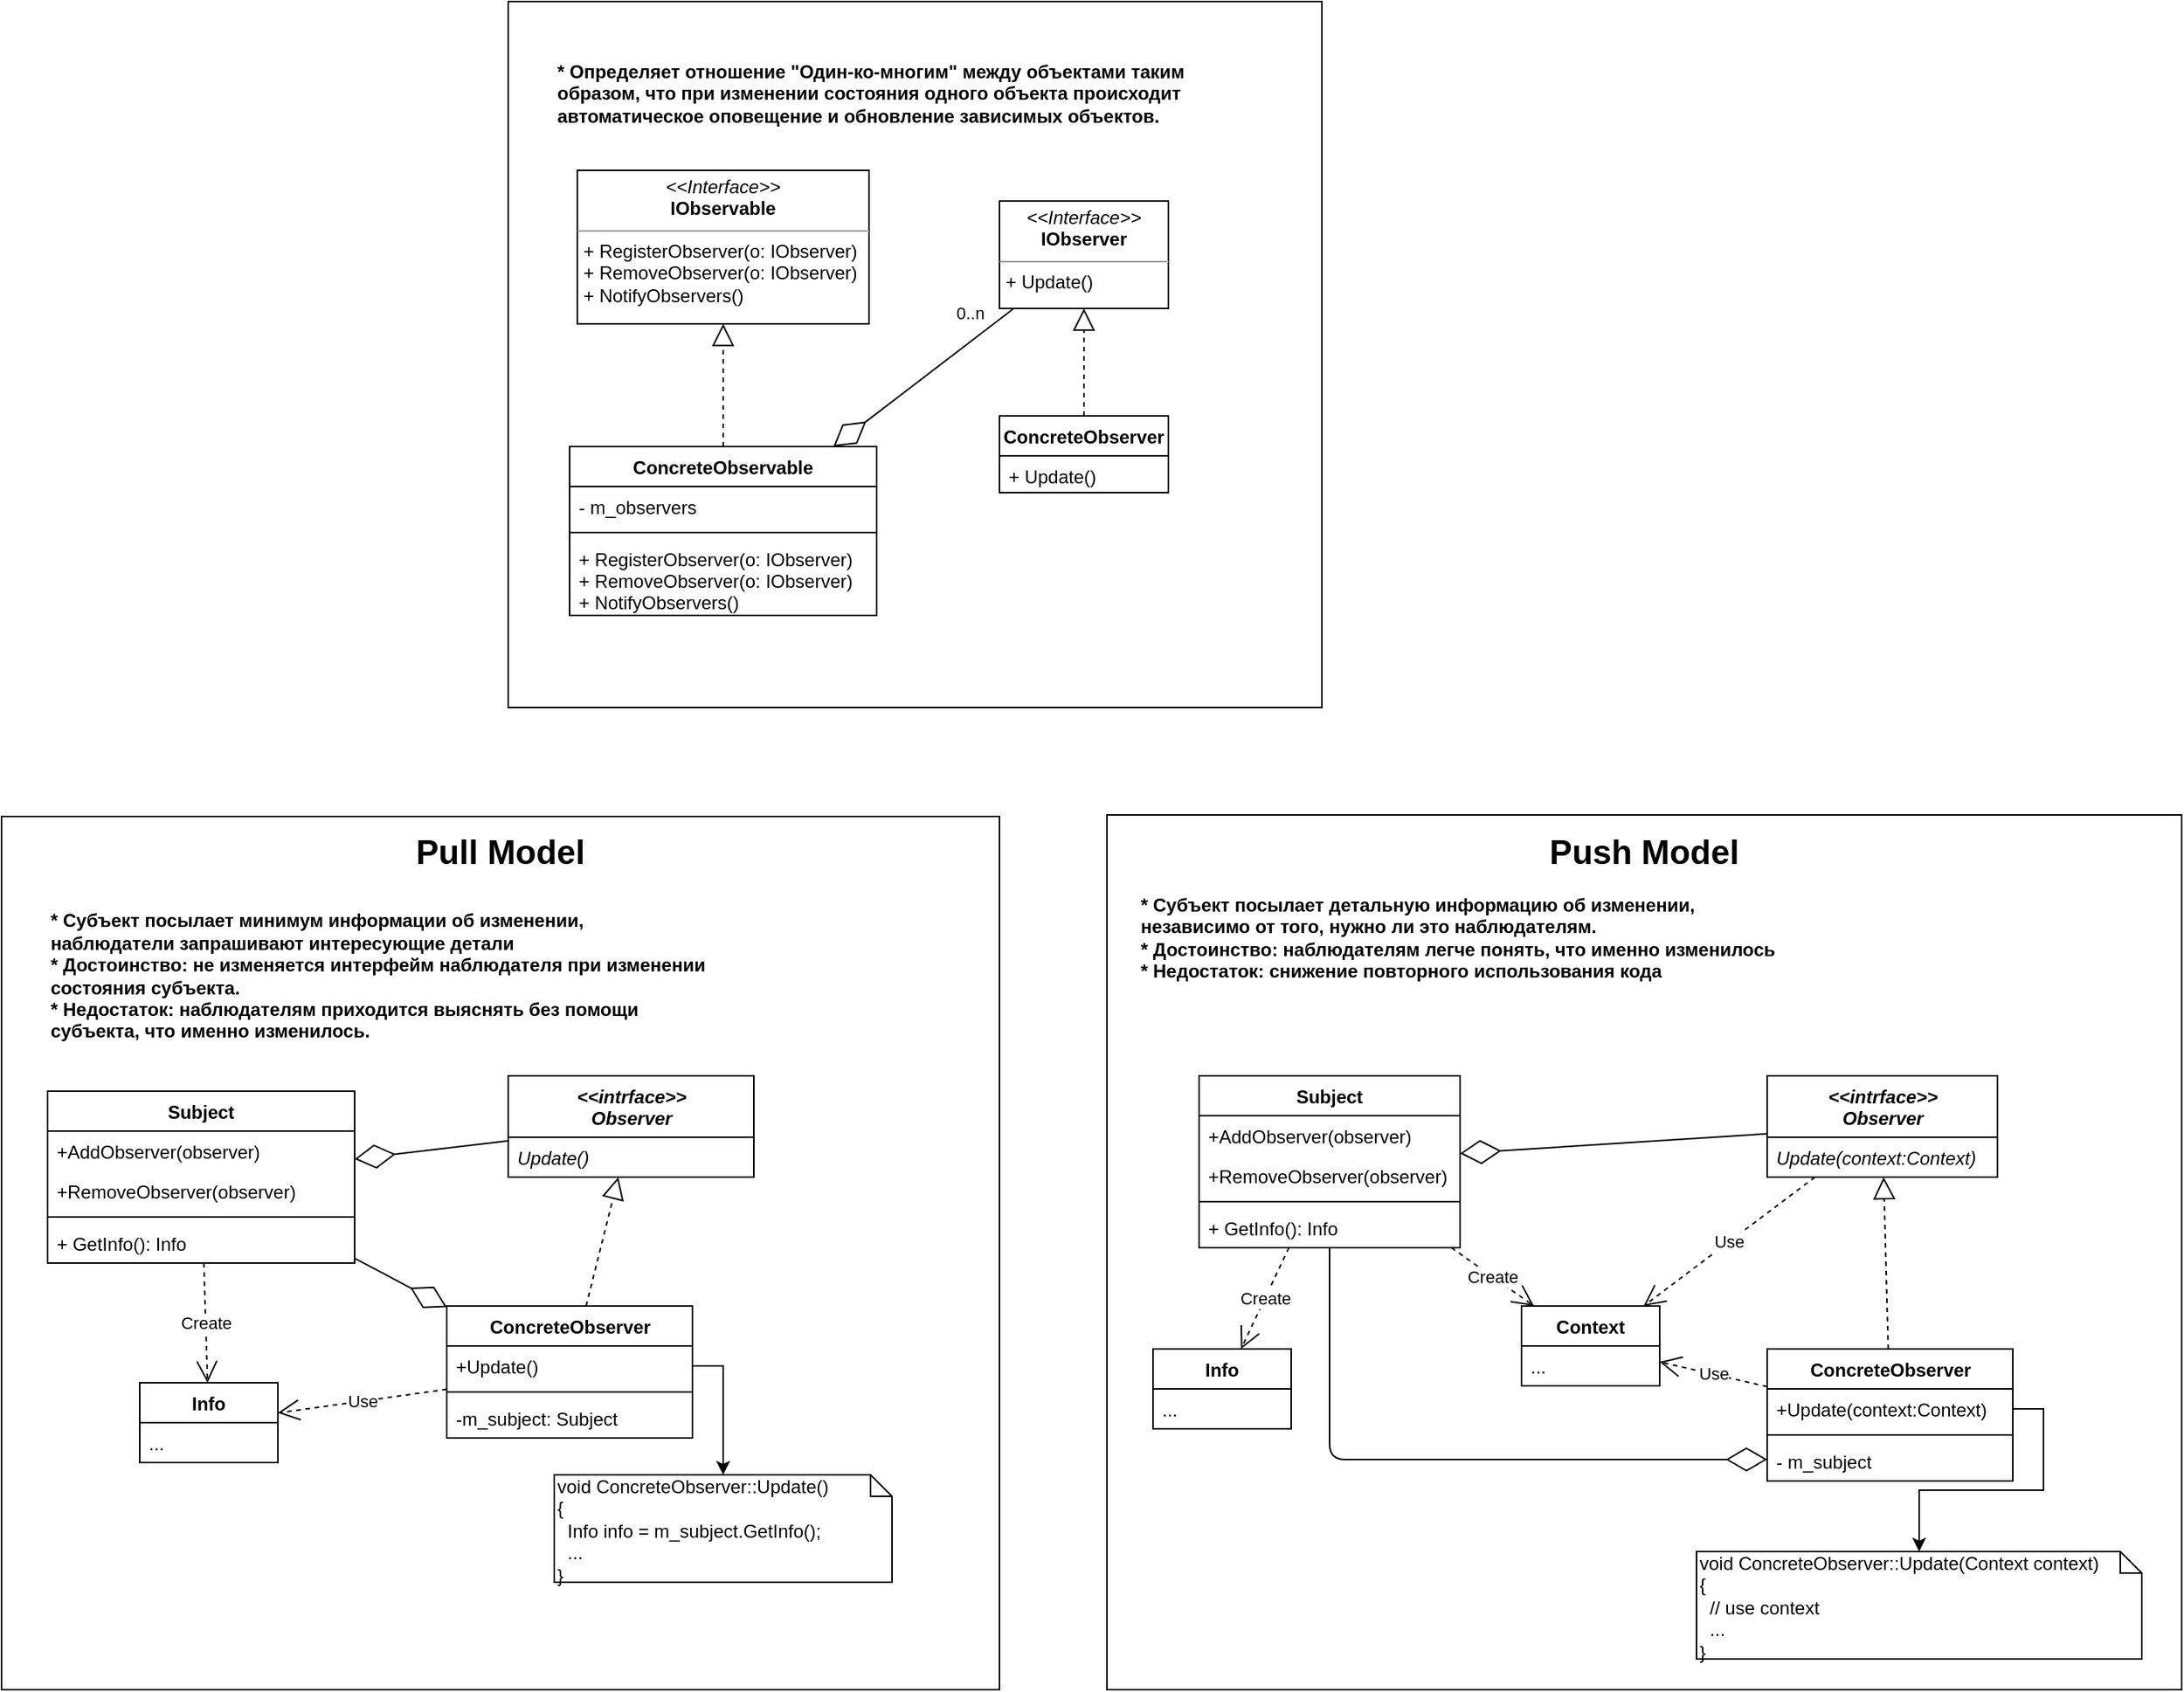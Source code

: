 <mxfile version="20.2.8" type="device"><diagram id="oXizpmqxIiQNZ7Cq87bL" name="Страница 1"><mxGraphModel dx="3083" dy="1831" grid="1" gridSize="10" guides="1" tooltips="1" connect="1" arrows="1" fold="1" page="1" pageScale="1" pageWidth="827" pageHeight="1169" math="0" shadow="0"><root><mxCell id="0"/><mxCell id="1" parent="0"/><mxCell id="Jkm9CAEN05J4kUP2-I---7" value="" style="rounded=0;whiteSpace=wrap;html=1;" vertex="1" parent="1"><mxGeometry x="-770" y="130" width="530" height="460" as="geometry"/></mxCell><mxCell id="Jkm9CAEN05J4kUP2-I---6" value="&lt;b&gt;* Определяет отношение &quot;Один-ко-многим&quot; между объектами таким образом, что при изменении состояния одного объекта происходит автоматическое оповещение и обновление зависимых объектов.&lt;/b&gt;" style="text;html=1;strokeColor=none;fillColor=none;align=left;verticalAlign=middle;whiteSpace=wrap;rounded=0;" vertex="1" parent="1"><mxGeometry x="-740" y="160" width="430" height="60" as="geometry"/></mxCell><mxCell id="Jkm9CAEN05J4kUP2-I---9" value="ConcreteObservable" style="swimlane;fontStyle=1;align=center;verticalAlign=top;childLayout=stackLayout;horizontal=1;startSize=26;horizontalStack=0;resizeParent=1;resizeParentMax=0;resizeLast=0;collapsible=1;marginBottom=0;" vertex="1" parent="1"><mxGeometry x="-730" y="420" width="200" height="110" as="geometry"/></mxCell><mxCell id="Jkm9CAEN05J4kUP2-I---10" value="- m_observers" style="text;strokeColor=none;fillColor=none;align=left;verticalAlign=top;spacingLeft=4;spacingRight=4;overflow=hidden;rotatable=0;points=[[0,0.5],[1,0.5]];portConstraint=eastwest;" vertex="1" parent="Jkm9CAEN05J4kUP2-I---9"><mxGeometry y="26" width="200" height="26" as="geometry"/></mxCell><mxCell id="Jkm9CAEN05J4kUP2-I---11" value="" style="line;strokeWidth=1;fillColor=none;align=left;verticalAlign=middle;spacingTop=-1;spacingLeft=3;spacingRight=3;rotatable=0;labelPosition=right;points=[];portConstraint=eastwest;strokeColor=inherit;" vertex="1" parent="Jkm9CAEN05J4kUP2-I---9"><mxGeometry y="52" width="200" height="8" as="geometry"/></mxCell><mxCell id="Jkm9CAEN05J4kUP2-I---12" value="+ RegisterObserver(o: IObserver)&#10;+ RemoveObserver(o: IObserver)&#10;+ NotifyObservers()" style="text;strokeColor=none;fillColor=none;align=left;verticalAlign=top;spacingLeft=4;spacingRight=4;overflow=hidden;rotatable=0;points=[[0,0.5],[1,0.5]];portConstraint=eastwest;" vertex="1" parent="Jkm9CAEN05J4kUP2-I---9"><mxGeometry y="60" width="200" height="50" as="geometry"/></mxCell><mxCell id="Jkm9CAEN05J4kUP2-I---13" value="&lt;p style=&quot;margin:0px;margin-top:4px;text-align:center;&quot;&gt;&lt;i&gt;&amp;lt;&amp;lt;Interface&amp;gt;&amp;gt;&lt;/i&gt;&lt;br&gt;&lt;b&gt;IObservable&lt;/b&gt;&lt;/p&gt;&lt;hr size=&quot;1&quot;&gt;&lt;p style=&quot;margin:0px;margin-left:4px;&quot;&gt;+ RegisterObserver(o: IObserver)&lt;br style=&quot;padding: 0px; margin: 0px;&quot;&gt;+ RemoveObserver(o: IObserver)&lt;br style=&quot;padding: 0px; margin: 0px;&quot;&gt;+ NotifyObservers()&lt;br&gt;&lt;/p&gt;" style="verticalAlign=top;align=left;overflow=fill;fontSize=12;fontFamily=Helvetica;html=1;" vertex="1" parent="1"><mxGeometry x="-725" y="240" width="190" height="100" as="geometry"/></mxCell><mxCell id="Jkm9CAEN05J4kUP2-I---14" value="" style="endArrow=block;dashed=1;endFill=0;endSize=12;html=1;rounded=0;" edge="1" parent="1" source="Jkm9CAEN05J4kUP2-I---9" target="Jkm9CAEN05J4kUP2-I---13"><mxGeometry width="160" relative="1" as="geometry"><mxPoint x="-690" y="350" as="sourcePoint"/><mxPoint x="-530" y="350" as="targetPoint"/></mxGeometry></mxCell><mxCell id="Jkm9CAEN05J4kUP2-I---15" value="&lt;p style=&quot;margin:0px;margin-top:4px;text-align:center;&quot;&gt;&lt;i&gt;&amp;lt;&amp;lt;Interface&amp;gt;&amp;gt;&lt;/i&gt;&lt;br&gt;&lt;b&gt;IObserver&lt;/b&gt;&lt;/p&gt;&lt;hr size=&quot;1&quot;&gt;&lt;p style=&quot;margin:0px;margin-left:4px;&quot;&gt;+ Update()&lt;br&gt;&lt;/p&gt;" style="verticalAlign=top;align=left;overflow=fill;fontSize=12;fontFamily=Helvetica;html=1;" vertex="1" parent="1"><mxGeometry x="-450" y="260" width="110" height="70" as="geometry"/></mxCell><mxCell id="Jkm9CAEN05J4kUP2-I---16" value="" style="endArrow=diamondThin;endFill=0;endSize=24;html=1;rounded=0;" edge="1" parent="1" source="Jkm9CAEN05J4kUP2-I---15" target="Jkm9CAEN05J4kUP2-I---9"><mxGeometry width="160" relative="1" as="geometry"><mxPoint x="-490" y="310" as="sourcePoint"/><mxPoint x="-330" y="310" as="targetPoint"/></mxGeometry></mxCell><mxCell id="Jkm9CAEN05J4kUP2-I---20" value="0..n" style="edgeLabel;resizable=0;html=1;align=left;verticalAlign=top;" connectable="0" vertex="1" parent="1"><mxGeometry x="-480" y="320" as="geometry"/></mxCell><mxCell id="Jkm9CAEN05J4kUP2-I---21" value="ConcreteObserver" style="swimlane;fontStyle=1;align=center;verticalAlign=top;childLayout=stackLayout;horizontal=1;startSize=26;horizontalStack=0;resizeParent=1;resizeParentMax=0;resizeLast=0;collapsible=1;marginBottom=0;" vertex="1" parent="1"><mxGeometry x="-450" y="400" width="110" height="50" as="geometry"/></mxCell><mxCell id="Jkm9CAEN05J4kUP2-I---24" value="+ Update()" style="text;strokeColor=none;fillColor=none;align=left;verticalAlign=top;spacingLeft=4;spacingRight=4;overflow=hidden;rotatable=0;points=[[0,0.5],[1,0.5]];portConstraint=eastwest;" vertex="1" parent="Jkm9CAEN05J4kUP2-I---21"><mxGeometry y="26" width="110" height="24" as="geometry"/></mxCell><mxCell id="Jkm9CAEN05J4kUP2-I---25" value="" style="endArrow=block;dashed=1;endFill=0;endSize=12;html=1;rounded=0;" edge="1" parent="1" source="Jkm9CAEN05J4kUP2-I---21" target="Jkm9CAEN05J4kUP2-I---15"><mxGeometry width="160" relative="1" as="geometry"><mxPoint x="-620" y="430" as="sourcePoint"/><mxPoint x="-620" y="350" as="targetPoint"/></mxGeometry></mxCell><mxCell id="Jkm9CAEN05J4kUP2-I---26" value="" style="rounded=0;whiteSpace=wrap;html=1;" vertex="1" parent="1"><mxGeometry x="-1100" y="661" width="650" height="569" as="geometry"/></mxCell><mxCell id="Jkm9CAEN05J4kUP2-I---27" value="&lt;b&gt;&lt;font style=&quot;font-size: 22px;&quot;&gt;Pull Model&lt;/font&gt;&lt;/b&gt;" style="text;html=1;strokeColor=none;fillColor=none;align=center;verticalAlign=middle;whiteSpace=wrap;rounded=0;" vertex="1" parent="1"><mxGeometry x="-1100" y="660" width="650" height="50" as="geometry"/></mxCell><mxCell id="Jkm9CAEN05J4kUP2-I---28" value="" style="rounded=0;whiteSpace=wrap;html=1;" vertex="1" parent="1"><mxGeometry x="-380" y="660" width="700" height="570" as="geometry"/></mxCell><mxCell id="Jkm9CAEN05J4kUP2-I---29" value="&lt;b&gt;&lt;font style=&quot;font-size: 22px;&quot;&gt;Push Model&lt;/font&gt;&lt;/b&gt;" style="text;html=1;strokeColor=none;fillColor=none;align=center;verticalAlign=middle;whiteSpace=wrap;rounded=0;" vertex="1" parent="1"><mxGeometry x="-380" y="660" width="700" height="50" as="geometry"/></mxCell><mxCell id="Jkm9CAEN05J4kUP2-I---30" value="&lt;b&gt;* Субъект посылает минимум информации об изменении, наблюдатели запрашивают интересующие детали&lt;br&gt;* Достоинство: не изменяется интерфейм наблюдателя при изменении состояния субъекта.&lt;br&gt;* Недостаток: наблюдателям приходится выяснять без помощи субъекта, что именно изменилось.&lt;br&gt;&lt;/b&gt;" style="text;html=1;strokeColor=none;fillColor=none;align=left;verticalAlign=middle;whiteSpace=wrap;rounded=0;" vertex="1" parent="1"><mxGeometry x="-1070" y="710" width="430" height="110" as="geometry"/></mxCell><mxCell id="Jkm9CAEN05J4kUP2-I---31" value="&lt;span&gt;&amp;lt;&amp;lt;intrface&amp;gt;&amp;gt;&lt;br&gt;Observer&lt;/span&gt;" style="swimlane;fontStyle=3;align=center;verticalAlign=top;childLayout=stackLayout;horizontal=1;startSize=40;horizontalStack=0;resizeParent=1;resizeParentMax=0;resizeLast=0;collapsible=1;marginBottom=0;html=1;" vertex="1" parent="1"><mxGeometry x="-770" y="830" width="160" height="66" as="geometry"/></mxCell><mxCell id="Jkm9CAEN05J4kUP2-I---32" value="Update()" style="text;strokeColor=none;fillColor=none;align=left;verticalAlign=top;spacingLeft=4;spacingRight=4;overflow=hidden;rotatable=0;points=[[0,0.5],[1,0.5]];portConstraint=eastwest;fontStyle=2" vertex="1" parent="Jkm9CAEN05J4kUP2-I---31"><mxGeometry y="40" width="160" height="26" as="geometry"/></mxCell><mxCell id="Jkm9CAEN05J4kUP2-I---33" value="" style="endArrow=diamondThin;endFill=0;endSize=24;html=1;" edge="1" parent="1" source="Jkm9CAEN05J4kUP2-I---31" target="Jkm9CAEN05J4kUP2-I---44"><mxGeometry width="160" relative="1" as="geometry"><mxPoint x="-1010" y="970" as="sourcePoint"/><mxPoint x="-850" y="970" as="targetPoint"/></mxGeometry></mxCell><mxCell id="Jkm9CAEN05J4kUP2-I---34" value="" style="endArrow=diamondThin;endFill=0;endSize=24;html=1;" edge="1" parent="1" source="Jkm9CAEN05J4kUP2-I---44" target="Jkm9CAEN05J4kUP2-I---40"><mxGeometry width="160" relative="1" as="geometry"><mxPoint x="-1020" y="1080" as="sourcePoint"/><mxPoint x="-860" y="1080" as="targetPoint"/></mxGeometry></mxCell><mxCell id="Jkm9CAEN05J4kUP2-I---35" value="" style="endArrow=block;dashed=1;endFill=0;endSize=12;html=1;" edge="1" parent="1" source="Jkm9CAEN05J4kUP2-I---40" target="Jkm9CAEN05J4kUP2-I---31"><mxGeometry width="160" relative="1" as="geometry"><mxPoint x="-670" y="950" as="sourcePoint"/><mxPoint x="-510" y="950" as="targetPoint"/></mxGeometry></mxCell><mxCell id="Jkm9CAEN05J4kUP2-I---36" value="void ConcreteObserver::Update()&lt;br&gt;{&lt;br&gt;&amp;nbsp; Info info = m_subject.GetInfo();&lt;br&gt;&amp;nbsp; ...&lt;br&gt;}" style="shape=note;whiteSpace=wrap;html=1;size=14;verticalAlign=top;align=left;spacingTop=-6;" vertex="1" parent="1"><mxGeometry x="-740" y="1090" width="220" height="70" as="geometry"/></mxCell><mxCell id="Jkm9CAEN05J4kUP2-I---37" style="edgeStyle=orthogonalEdgeStyle;rounded=0;orthogonalLoop=1;jettySize=auto;html=1;" edge="1" parent="1" source="Jkm9CAEN05J4kUP2-I---41" target="Jkm9CAEN05J4kUP2-I---36"><mxGeometry relative="1" as="geometry"/></mxCell><mxCell id="Jkm9CAEN05J4kUP2-I---38" value="Info" style="swimlane;fontStyle=1;align=center;verticalAlign=top;childLayout=stackLayout;horizontal=1;startSize=26;horizontalStack=0;resizeParent=1;resizeParentMax=0;resizeLast=0;collapsible=1;marginBottom=0;" vertex="1" parent="1"><mxGeometry x="-1010" y="1030" width="90" height="52" as="geometry"/></mxCell><mxCell id="Jkm9CAEN05J4kUP2-I---39" value="..." style="text;strokeColor=none;fillColor=none;align=left;verticalAlign=top;spacingLeft=4;spacingRight=4;overflow=hidden;rotatable=0;points=[[0,0.5],[1,0.5]];portConstraint=eastwest;html=1;" vertex="1" parent="Jkm9CAEN05J4kUP2-I---38"><mxGeometry y="26" width="90" height="26" as="geometry"/></mxCell><mxCell id="Jkm9CAEN05J4kUP2-I---40" value="ConcreteObserver" style="swimlane;fontStyle=1;align=center;verticalAlign=top;childLayout=stackLayout;horizontal=1;startSize=26;horizontalStack=0;resizeParent=1;resizeParentMax=0;resizeLast=0;collapsible=1;marginBottom=0;html=1;" vertex="1" parent="1"><mxGeometry x="-810" y="980" width="160" height="86" as="geometry"/></mxCell><mxCell id="Jkm9CAEN05J4kUP2-I---41" value="+Update()" style="text;strokeColor=none;fillColor=none;align=left;verticalAlign=top;spacingLeft=4;spacingRight=4;overflow=hidden;rotatable=0;points=[[0,0.5],[1,0.5]];portConstraint=eastwest;" vertex="1" parent="Jkm9CAEN05J4kUP2-I---40"><mxGeometry y="26" width="160" height="26" as="geometry"/></mxCell><mxCell id="Jkm9CAEN05J4kUP2-I---42" value="" style="line;strokeWidth=1;fillColor=none;align=left;verticalAlign=middle;spacingTop=-1;spacingLeft=3;spacingRight=3;rotatable=0;labelPosition=right;points=[];portConstraint=eastwest;html=1;" vertex="1" parent="Jkm9CAEN05J4kUP2-I---40"><mxGeometry y="52" width="160" height="8" as="geometry"/></mxCell><mxCell id="Jkm9CAEN05J4kUP2-I---43" value="-m_subject: Subject" style="text;strokeColor=none;fillColor=none;align=left;verticalAlign=top;spacingLeft=4;spacingRight=4;overflow=hidden;rotatable=0;points=[[0,0.5],[1,0.5]];portConstraint=eastwest;" vertex="1" parent="Jkm9CAEN05J4kUP2-I---40"><mxGeometry y="60" width="160" height="26" as="geometry"/></mxCell><mxCell id="Jkm9CAEN05J4kUP2-I---44" value="Subject" style="swimlane;fontStyle=1;align=center;verticalAlign=top;childLayout=stackLayout;horizontal=1;startSize=26;horizontalStack=0;resizeParent=1;resizeParentMax=0;resizeLast=0;collapsible=1;marginBottom=0;" vertex="1" parent="1"><mxGeometry x="-1070" y="840" width="200" height="112" as="geometry"/></mxCell><mxCell id="Jkm9CAEN05J4kUP2-I---45" value="+AddObserver(observer)" style="text;strokeColor=none;fillColor=none;align=left;verticalAlign=top;spacingLeft=4;spacingRight=4;overflow=hidden;rotatable=0;points=[[0,0.5],[1,0.5]];portConstraint=eastwest;html=1;" vertex="1" parent="Jkm9CAEN05J4kUP2-I---44"><mxGeometry y="26" width="200" height="26" as="geometry"/></mxCell><mxCell id="Jkm9CAEN05J4kUP2-I---46" value="+RemoveObserver(observer)" style="text;strokeColor=none;fillColor=none;align=left;verticalAlign=top;spacingLeft=4;spacingRight=4;overflow=hidden;rotatable=0;points=[[0,0.5],[1,0.5]];portConstraint=eastwest;html=1;" vertex="1" parent="Jkm9CAEN05J4kUP2-I---44"><mxGeometry y="52" width="200" height="26" as="geometry"/></mxCell><mxCell id="Jkm9CAEN05J4kUP2-I---47" value="" style="line;strokeWidth=1;fillColor=none;align=left;verticalAlign=middle;spacingTop=-1;spacingLeft=3;spacingRight=3;rotatable=0;labelPosition=right;points=[];portConstraint=eastwest;html=1;" vertex="1" parent="Jkm9CAEN05J4kUP2-I---44"><mxGeometry y="78" width="200" height="8" as="geometry"/></mxCell><mxCell id="Jkm9CAEN05J4kUP2-I---48" value="+ GetInfo(): Info" style="text;strokeColor=none;fillColor=none;align=left;verticalAlign=top;spacingLeft=4;spacingRight=4;overflow=hidden;rotatable=0;points=[[0,0.5],[1,0.5]];portConstraint=eastwest;html=1;" vertex="1" parent="Jkm9CAEN05J4kUP2-I---44"><mxGeometry y="86" width="200" height="26" as="geometry"/></mxCell><mxCell id="Jkm9CAEN05J4kUP2-I---49" value="Create" style="endArrow=open;endSize=12;dashed=1;html=1;" edge="1" parent="1" source="Jkm9CAEN05J4kUP2-I---44" target="Jkm9CAEN05J4kUP2-I---38"><mxGeometry width="160" relative="1" as="geometry"><mxPoint x="-1090" y="980" as="sourcePoint"/><mxPoint x="-930" y="980" as="targetPoint"/></mxGeometry></mxCell><mxCell id="Jkm9CAEN05J4kUP2-I---50" value="Use" style="endArrow=open;endSize=12;dashed=1;html=1;" edge="1" parent="1" source="Jkm9CAEN05J4kUP2-I---40" target="Jkm9CAEN05J4kUP2-I---38"><mxGeometry width="160" relative="1" as="geometry"><mxPoint x="-978.471" y="952.0" as="sourcePoint"/><mxPoint x="-960.353" y="1040" as="targetPoint"/></mxGeometry></mxCell><mxCell id="Jkm9CAEN05J4kUP2-I---71" value="&lt;b&gt;* Субъект посылает детальную информацию об изменении, независимо от того, нужно ли это наблюдателям.&lt;br&gt;* Достоинство: наблюдателям легче понять, что именно изменилось&lt;br&gt;* Недостаток: снижение повторного использования кода&lt;br&gt;&lt;/b&gt;" style="text;html=1;strokeColor=none;fillColor=none;align=left;verticalAlign=middle;whiteSpace=wrap;rounded=0;" vertex="1" parent="1"><mxGeometry x="-360" y="700" width="430" height="80" as="geometry"/></mxCell><mxCell id="Jkm9CAEN05J4kUP2-I---72" value="" style="endArrow=diamondThin;endFill=0;endSize=24;html=1;" edge="1" parent="1" source="Jkm9CAEN05J4kUP2-I---85" target="Jkm9CAEN05J4kUP2-I---80"><mxGeometry width="160" relative="1" as="geometry"><mxPoint x="-270" y="1000" as="sourcePoint"/><mxPoint x="-110" y="1000" as="targetPoint"/></mxGeometry></mxCell><mxCell id="Jkm9CAEN05J4kUP2-I---73" value="" style="endArrow=block;dashed=1;endFill=0;endSize=12;html=1;" edge="1" parent="1" source="Jkm9CAEN05J4kUP2-I---87" target="Jkm9CAEN05J4kUP2-I---85"><mxGeometry width="160" relative="1" as="geometry"><mxPoint x="70" y="980" as="sourcePoint"/><mxPoint x="230" y="980" as="targetPoint"/></mxGeometry></mxCell><mxCell id="Jkm9CAEN05J4kUP2-I---74" value="void ConcreteObserver::Update(Context context)&lt;br&gt;{&lt;br&gt;&amp;nbsp; // use context&lt;br&gt;&amp;nbsp; ...&lt;br&gt;}" style="shape=note;whiteSpace=wrap;html=1;size=14;verticalAlign=top;align=left;spacingTop=-6;" vertex="1" parent="1"><mxGeometry x="4" y="1140" width="290" height="70" as="geometry"/></mxCell><mxCell id="Jkm9CAEN05J4kUP2-I---75" style="edgeStyle=orthogonalEdgeStyle;rounded=0;orthogonalLoop=1;jettySize=auto;html=1;" edge="1" parent="1" source="Jkm9CAEN05J4kUP2-I---88" target="Jkm9CAEN05J4kUP2-I---74"><mxGeometry relative="1" as="geometry"/></mxCell><mxCell id="Jkm9CAEN05J4kUP2-I---76" value="Create" style="endArrow=open;endSize=12;dashed=1;html=1;" edge="1" parent="1" source="Jkm9CAEN05J4kUP2-I---80" target="Jkm9CAEN05J4kUP2-I---94"><mxGeometry width="160" relative="1" as="geometry"><mxPoint x="-350" y="1010" as="sourcePoint"/><mxPoint x="-190" y="1010" as="targetPoint"/></mxGeometry></mxCell><mxCell id="Jkm9CAEN05J4kUP2-I---77" value="Create" style="endArrow=open;endSize=12;dashed=1;html=1;" edge="1" parent="1" source="Jkm9CAEN05J4kUP2-I---80" target="Jkm9CAEN05J4kUP2-I---91"><mxGeometry width="160" relative="1" as="geometry"><mxPoint x="-360" y="830" as="sourcePoint"/><mxPoint x="-200" y="830" as="targetPoint"/></mxGeometry></mxCell><mxCell id="Jkm9CAEN05J4kUP2-I---78" value="Use" style="endArrow=open;endSize=12;dashed=1;html=1;" edge="1" parent="1" source="Jkm9CAEN05J4kUP2-I---85" target="Jkm9CAEN05J4kUP2-I---91"><mxGeometry width="160" relative="1" as="geometry"><mxPoint x="-161.846" y="880" as="sourcePoint"/><mxPoint x="-112" y="832" as="targetPoint"/></mxGeometry></mxCell><mxCell id="Jkm9CAEN05J4kUP2-I---79" value="Use" style="endArrow=open;endSize=12;dashed=1;html=1;" edge="1" parent="1" source="Jkm9CAEN05J4kUP2-I---87" target="Jkm9CAEN05J4kUP2-I---91"><mxGeometry width="160" relative="1" as="geometry"><mxPoint x="11.822" y="880" as="sourcePoint"/><mxPoint x="-50.981" y="832" as="targetPoint"/></mxGeometry></mxCell><mxCell id="Jkm9CAEN05J4kUP2-I---80" value="Subject" style="swimlane;fontStyle=1;align=center;verticalAlign=top;childLayout=stackLayout;horizontal=1;startSize=26;horizontalStack=0;resizeParent=1;resizeParentMax=0;resizeLast=0;collapsible=1;marginBottom=0;" vertex="1" parent="1"><mxGeometry x="-320" y="830" width="170" height="112" as="geometry"/></mxCell><mxCell id="Jkm9CAEN05J4kUP2-I---81" value="+AddObserver(observer)" style="text;strokeColor=none;fillColor=none;align=left;verticalAlign=top;spacingLeft=4;spacingRight=4;overflow=hidden;rotatable=0;points=[[0,0.5],[1,0.5]];portConstraint=eastwest;html=1;" vertex="1" parent="Jkm9CAEN05J4kUP2-I---80"><mxGeometry y="26" width="170" height="26" as="geometry"/></mxCell><mxCell id="Jkm9CAEN05J4kUP2-I---82" value="+RemoveObserver(observer)" style="text;strokeColor=none;fillColor=none;align=left;verticalAlign=top;spacingLeft=4;spacingRight=4;overflow=hidden;rotatable=0;points=[[0,0.5],[1,0.5]];portConstraint=eastwest;html=1;" vertex="1" parent="Jkm9CAEN05J4kUP2-I---80"><mxGeometry y="52" width="170" height="26" as="geometry"/></mxCell><mxCell id="Jkm9CAEN05J4kUP2-I---83" value="" style="line;strokeWidth=1;fillColor=none;align=left;verticalAlign=middle;spacingTop=-1;spacingLeft=3;spacingRight=3;rotatable=0;labelPosition=right;points=[];portConstraint=eastwest;html=1;" vertex="1" parent="Jkm9CAEN05J4kUP2-I---80"><mxGeometry y="78" width="170" height="8" as="geometry"/></mxCell><mxCell id="Jkm9CAEN05J4kUP2-I---84" value="+ GetInfo(): Info" style="text;strokeColor=none;fillColor=none;align=left;verticalAlign=top;spacingLeft=4;spacingRight=4;overflow=hidden;rotatable=0;points=[[0,0.5],[1,0.5]];portConstraint=eastwest;html=1;" vertex="1" parent="Jkm9CAEN05J4kUP2-I---80"><mxGeometry y="86" width="170" height="26" as="geometry"/></mxCell><mxCell id="Jkm9CAEN05J4kUP2-I---85" value="&lt;span&gt;&amp;lt;&amp;lt;intrface&amp;gt;&amp;gt;&lt;br&gt;Observer&lt;/span&gt;" style="swimlane;fontStyle=3;align=center;verticalAlign=top;childLayout=stackLayout;horizontal=1;startSize=40;horizontalStack=0;resizeParent=1;resizeParentMax=0;resizeLast=0;collapsible=1;marginBottom=0;html=1;" vertex="1" parent="1"><mxGeometry x="50" y="830" width="150" height="66" as="geometry"/></mxCell><mxCell id="Jkm9CAEN05J4kUP2-I---86" value="Update(context:Context)" style="text;strokeColor=none;fillColor=none;align=left;verticalAlign=top;spacingLeft=4;spacingRight=4;overflow=hidden;rotatable=0;points=[[0,0.5],[1,0.5]];portConstraint=eastwest;fontStyle=2" vertex="1" parent="Jkm9CAEN05J4kUP2-I---85"><mxGeometry y="40" width="150" height="26" as="geometry"/></mxCell><mxCell id="Jkm9CAEN05J4kUP2-I---87" value="ConcreteObserver" style="swimlane;fontStyle=1;align=center;verticalAlign=top;childLayout=stackLayout;horizontal=1;startSize=26;horizontalStack=0;resizeParent=1;resizeParentMax=0;resizeLast=0;collapsible=1;marginBottom=0;html=1;" vertex="1" parent="1"><mxGeometry x="50" y="1008" width="160" height="86" as="geometry"/></mxCell><mxCell id="Jkm9CAEN05J4kUP2-I---88" value="+Update(context:Context)" style="text;strokeColor=none;fillColor=none;align=left;verticalAlign=top;spacingLeft=4;spacingRight=4;overflow=hidden;rotatable=0;points=[[0,0.5],[1,0.5]];portConstraint=eastwest;" vertex="1" parent="Jkm9CAEN05J4kUP2-I---87"><mxGeometry y="26" width="160" height="26" as="geometry"/></mxCell><mxCell id="Jkm9CAEN05J4kUP2-I---89" value="" style="line;strokeWidth=1;fillColor=none;align=left;verticalAlign=middle;spacingTop=-1;spacingLeft=3;spacingRight=3;rotatable=0;labelPosition=right;points=[];portConstraint=eastwest;html=1;" vertex="1" parent="Jkm9CAEN05J4kUP2-I---87"><mxGeometry y="52" width="160" height="8" as="geometry"/></mxCell><mxCell id="Jkm9CAEN05J4kUP2-I---90" value="- m_subject" style="text;strokeColor=none;fillColor=none;align=left;verticalAlign=top;spacingLeft=4;spacingRight=4;overflow=hidden;rotatable=0;points=[[0,0.5],[1,0.5]];portConstraint=eastwest;" vertex="1" parent="Jkm9CAEN05J4kUP2-I---87"><mxGeometry y="60" width="160" height="26" as="geometry"/></mxCell><mxCell id="Jkm9CAEN05J4kUP2-I---91" value="Context" style="swimlane;fontStyle=1;align=center;verticalAlign=top;childLayout=stackLayout;horizontal=1;startSize=26;horizontalStack=0;resizeParent=1;resizeParentMax=0;resizeLast=0;collapsible=1;marginBottom=0;" vertex="1" parent="1"><mxGeometry x="-110" y="980" width="90" height="52" as="geometry"/></mxCell><mxCell id="Jkm9CAEN05J4kUP2-I---92" value="..." style="text;strokeColor=none;fillColor=none;align=left;verticalAlign=top;spacingLeft=4;spacingRight=4;overflow=hidden;rotatable=0;points=[[0,0.5],[1,0.5]];portConstraint=eastwest;html=1;" vertex="1" parent="Jkm9CAEN05J4kUP2-I---91"><mxGeometry y="26" width="90" height="26" as="geometry"/></mxCell><mxCell id="Jkm9CAEN05J4kUP2-I---93" value="" style="endArrow=diamondThin;endFill=0;endSize=24;html=1;edgeStyle=orthogonalEdgeStyle;" edge="1" parent="1" source="Jkm9CAEN05J4kUP2-I---80" target="Jkm9CAEN05J4kUP2-I---87"><mxGeometry width="160" relative="1" as="geometry"><mxPoint x="-190" y="1160" as="sourcePoint"/><mxPoint x="-20" y="1100" as="targetPoint"/><Array as="points"><mxPoint x="-235" y="1080"/></Array></mxGeometry></mxCell><mxCell id="Jkm9CAEN05J4kUP2-I---94" value="Info" style="swimlane;fontStyle=1;align=center;verticalAlign=top;childLayout=stackLayout;horizontal=1;startSize=26;horizontalStack=0;resizeParent=1;resizeParentMax=0;resizeLast=0;collapsible=1;marginBottom=0;" vertex="1" parent="1"><mxGeometry x="-350" y="1008" width="90" height="52" as="geometry"/></mxCell><mxCell id="Jkm9CAEN05J4kUP2-I---95" value="..." style="text;strokeColor=none;fillColor=none;align=left;verticalAlign=top;spacingLeft=4;spacingRight=4;overflow=hidden;rotatable=0;points=[[0,0.5],[1,0.5]];portConstraint=eastwest;html=1;" vertex="1" parent="Jkm9CAEN05J4kUP2-I---94"><mxGeometry y="26" width="90" height="26" as="geometry"/></mxCell></root></mxGraphModel></diagram></mxfile>